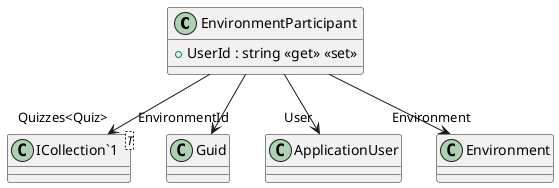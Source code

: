 @startuml
class EnvironmentParticipant {
    + UserId : string <<get>> <<set>>
}
class "ICollection`1"<T> {
}
EnvironmentParticipant --> "EnvironmentId" Guid
EnvironmentParticipant --> "User" ApplicationUser
EnvironmentParticipant --> "Environment" Environment
EnvironmentParticipant --> "Quizzes<Quiz>" "ICollection`1"
@enduml

